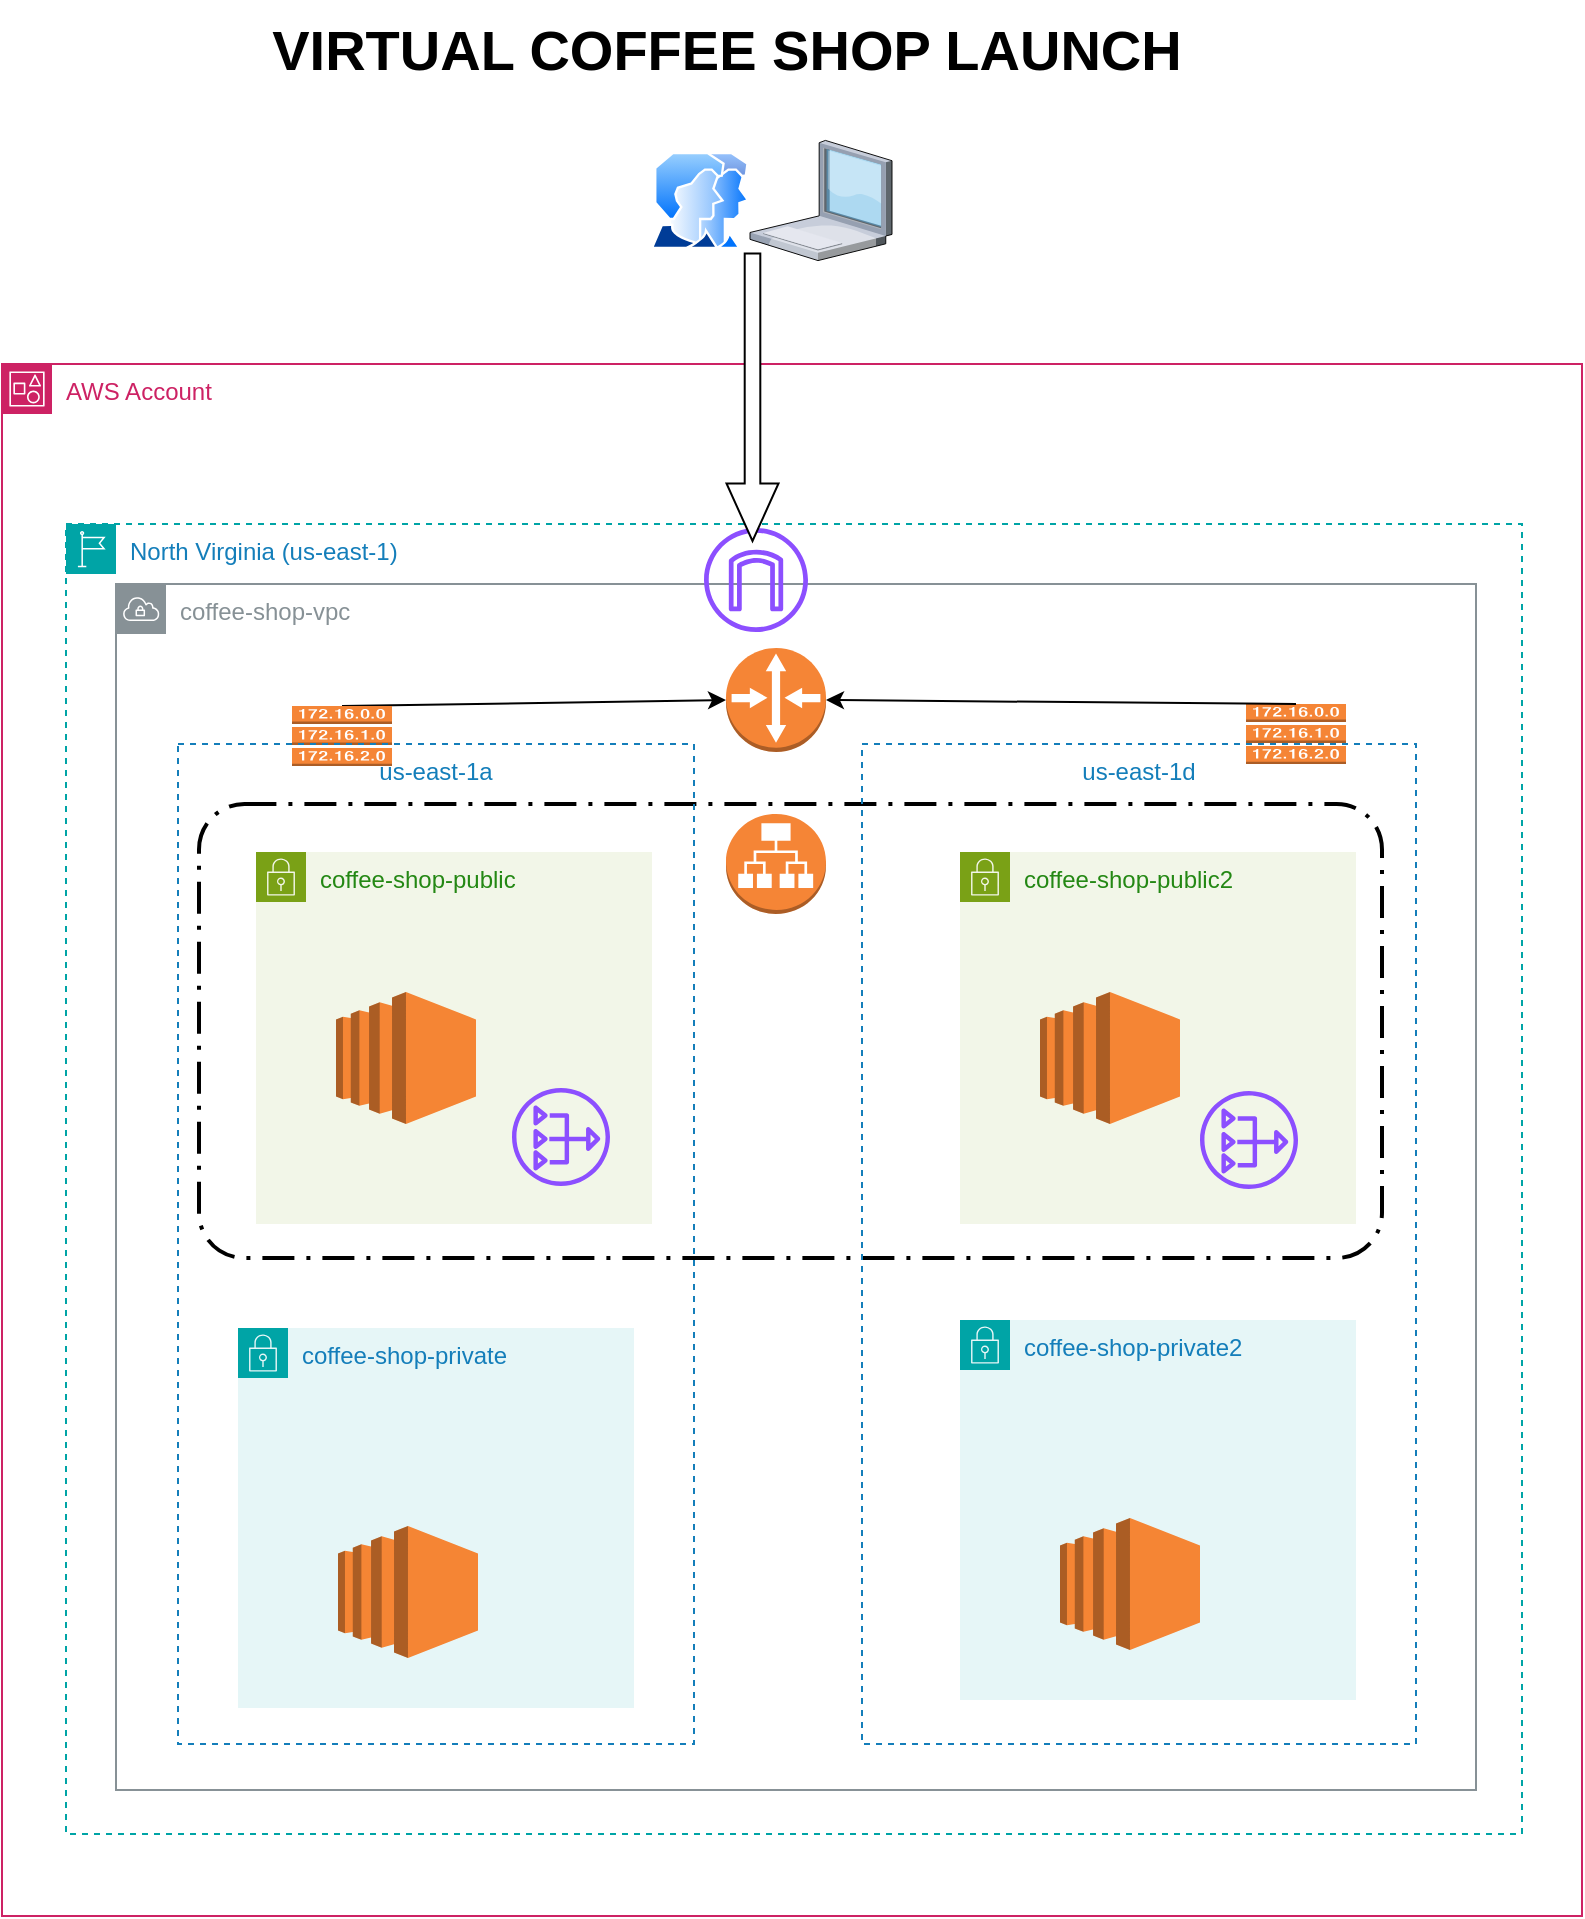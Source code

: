 <mxfile version="22.1.0" type="device">
  <diagram name="Page-1" id="Q93GWKoz6oxIqBlilN9t">
    <mxGraphModel dx="231" dy="221" grid="1" gridSize="10" guides="1" tooltips="1" connect="1" arrows="1" fold="1" page="1" pageScale="1" pageWidth="850" pageHeight="1100" math="0" shadow="0">
      <root>
        <mxCell id="0" />
        <mxCell id="1" parent="0" />
        <mxCell id="MvE2GIELEPy8BYKZNg8B-1" value="AWS Account" style="points=[[0,0],[0.25,0],[0.5,0],[0.75,0],[1,0],[1,0.25],[1,0.5],[1,0.75],[1,1],[0.75,1],[0.5,1],[0.25,1],[0,1],[0,0.75],[0,0.5],[0,0.25]];outlineConnect=0;gradientColor=none;html=1;whiteSpace=wrap;fontSize=12;fontStyle=0;container=1;pointerEvents=0;collapsible=0;recursiveResize=0;shape=mxgraph.aws4.group;grIcon=mxgraph.aws4.group_account;strokeColor=#CD2264;fillColor=none;verticalAlign=top;align=left;spacingLeft=30;fontColor=#CD2264;dashed=0;" vertex="1" parent="1">
          <mxGeometry x="28" y="200" width="790" height="776" as="geometry" />
        </mxCell>
        <mxCell id="MvE2GIELEPy8BYKZNg8B-27" value="" style="rounded=1;arcSize=10;dashed=1;fillColor=none;gradientColor=none;dashPattern=8 3 1 3;strokeWidth=2;" vertex="1" parent="MvE2GIELEPy8BYKZNg8B-1">
          <mxGeometry x="98.5" y="220" width="591.5" height="227" as="geometry" />
        </mxCell>
        <mxCell id="MvE2GIELEPy8BYKZNg8B-5" value="North Virginia (us-east-1)" style="points=[[0,0],[0.25,0],[0.5,0],[0.75,0],[1,0],[1,0.25],[1,0.5],[1,0.75],[1,1],[0.75,1],[0.5,1],[0.25,1],[0,1],[0,0.75],[0,0.5],[0,0.25]];outlineConnect=0;gradientColor=none;html=1;whiteSpace=wrap;fontSize=12;fontStyle=0;container=1;pointerEvents=0;collapsible=0;recursiveResize=0;shape=mxgraph.aws4.group;grIcon=mxgraph.aws4.group_region;strokeColor=#00A4A6;fillColor=none;verticalAlign=top;align=left;spacingLeft=30;fontColor=#147EBA;dashed=1;" vertex="1" parent="MvE2GIELEPy8BYKZNg8B-1">
          <mxGeometry x="32" y="80" width="728" height="655" as="geometry" />
        </mxCell>
        <mxCell id="MvE2GIELEPy8BYKZNg8B-2" value="coffee-shop-vpc" style="sketch=0;outlineConnect=0;gradientColor=none;html=1;whiteSpace=wrap;fontSize=12;fontStyle=0;shape=mxgraph.aws4.group;grIcon=mxgraph.aws4.group_vpc;strokeColor=#879196;fillColor=none;verticalAlign=top;align=left;spacingLeft=30;fontColor=#879196;dashed=0;" vertex="1" parent="MvE2GIELEPy8BYKZNg8B-5">
          <mxGeometry x="25" y="30" width="680" height="603" as="geometry" />
        </mxCell>
        <mxCell id="MvE2GIELEPy8BYKZNg8B-10" value="" style="sketch=0;outlineConnect=0;fontColor=#232F3E;gradientColor=none;fillColor=#8C4FFF;strokeColor=none;dashed=0;verticalLabelPosition=bottom;verticalAlign=top;align=center;html=1;fontSize=12;fontStyle=0;aspect=fixed;pointerEvents=1;shape=mxgraph.aws4.internet_gateway;" vertex="1" parent="MvE2GIELEPy8BYKZNg8B-5">
          <mxGeometry x="319" y="2" width="52" height="52" as="geometry" />
        </mxCell>
        <mxCell id="MvE2GIELEPy8BYKZNg8B-15" value="" style="outlineConnect=0;dashed=0;verticalLabelPosition=bottom;verticalAlign=top;align=center;html=1;shape=mxgraph.aws3.application_load_balancer;fillColor=#F58536;gradientColor=none;" vertex="1" parent="MvE2GIELEPy8BYKZNg8B-5">
          <mxGeometry x="330" y="145" width="50" height="50" as="geometry" />
        </mxCell>
        <mxCell id="MvE2GIELEPy8BYKZNg8B-28" value="" style="outlineConnect=0;dashed=0;verticalLabelPosition=bottom;verticalAlign=top;align=center;html=1;shape=mxgraph.aws3.route_table;fillColor=#F58536;gradientColor=none;" vertex="1" parent="MvE2GIELEPy8BYKZNg8B-5">
          <mxGeometry x="590" y="90" width="50" height="30" as="geometry" />
        </mxCell>
        <mxCell id="MvE2GIELEPy8BYKZNg8B-31" style="rounded=0;orthogonalLoop=1;jettySize=auto;html=1;exitX=0.5;exitY=0;exitDx=0;exitDy=0;exitPerimeter=0;entryX=0;entryY=0.5;entryDx=0;entryDy=0;entryPerimeter=0;" edge="1" parent="MvE2GIELEPy8BYKZNg8B-5" source="MvE2GIELEPy8BYKZNg8B-30" target="MvE2GIELEPy8BYKZNg8B-29">
          <mxGeometry relative="1" as="geometry" />
        </mxCell>
        <mxCell id="MvE2GIELEPy8BYKZNg8B-29" value="" style="outlineConnect=0;dashed=0;verticalLabelPosition=bottom;verticalAlign=top;align=center;html=1;shape=mxgraph.aws3.router;fillColor=#F58536;gradientColor=none;" vertex="1" parent="MvE2GIELEPy8BYKZNg8B-5">
          <mxGeometry x="330" y="62" width="50" height="52" as="geometry" />
        </mxCell>
        <mxCell id="MvE2GIELEPy8BYKZNg8B-30" value="" style="outlineConnect=0;dashed=0;verticalLabelPosition=bottom;verticalAlign=top;align=center;html=1;shape=mxgraph.aws3.route_table;fillColor=#F58536;gradientColor=none;" vertex="1" parent="MvE2GIELEPy8BYKZNg8B-5">
          <mxGeometry x="113" y="91" width="50" height="30" as="geometry" />
        </mxCell>
        <mxCell id="MvE2GIELEPy8BYKZNg8B-32" style="edgeStyle=none;rounded=0;orthogonalLoop=1;jettySize=auto;html=1;exitX=0.5;exitY=0;exitDx=0;exitDy=0;exitPerimeter=0;entryX=1;entryY=0.5;entryDx=0;entryDy=0;entryPerimeter=0;" edge="1" parent="MvE2GIELEPy8BYKZNg8B-5" source="MvE2GIELEPy8BYKZNg8B-28" target="MvE2GIELEPy8BYKZNg8B-29">
          <mxGeometry relative="1" as="geometry" />
        </mxCell>
        <mxCell id="MvE2GIELEPy8BYKZNg8B-6" value="us-east-1a" style="fillColor=none;strokeColor=#147EBA;dashed=1;verticalAlign=top;fontStyle=0;fontColor=#147EBA;whiteSpace=wrap;html=1;" vertex="1" parent="MvE2GIELEPy8BYKZNg8B-1">
          <mxGeometry x="88" y="190" width="258" height="500" as="geometry" />
        </mxCell>
        <mxCell id="MvE2GIELEPy8BYKZNg8B-7" value="us-east-1d" style="fillColor=none;strokeColor=#147EBA;dashed=1;verticalAlign=top;fontStyle=0;fontColor=#147EBA;whiteSpace=wrap;html=1;" vertex="1" parent="MvE2GIELEPy8BYKZNg8B-1">
          <mxGeometry x="430" y="190" width="277" height="500" as="geometry" />
        </mxCell>
        <mxCell id="MvE2GIELEPy8BYKZNg8B-8" value="coffee-shop-public" style="points=[[0,0],[0.25,0],[0.5,0],[0.75,0],[1,0],[1,0.25],[1,0.5],[1,0.75],[1,1],[0.75,1],[0.5,1],[0.25,1],[0,1],[0,0.75],[0,0.5],[0,0.25]];outlineConnect=0;gradientColor=none;html=1;whiteSpace=wrap;fontSize=12;fontStyle=0;container=1;pointerEvents=0;collapsible=0;recursiveResize=0;shape=mxgraph.aws4.group;grIcon=mxgraph.aws4.group_security_group;grStroke=0;strokeColor=#7AA116;fillColor=#F2F6E8;verticalAlign=top;align=left;spacingLeft=30;fontColor=#248814;dashed=0;" vertex="1" parent="MvE2GIELEPy8BYKZNg8B-1">
          <mxGeometry x="127" y="244" width="198" height="186" as="geometry" />
        </mxCell>
        <mxCell id="MvE2GIELEPy8BYKZNg8B-11" value="" style="outlineConnect=0;dashed=0;verticalLabelPosition=bottom;verticalAlign=top;align=center;html=1;shape=mxgraph.aws3.ec2;fillColor=#F58534;gradientColor=none;" vertex="1" parent="MvE2GIELEPy8BYKZNg8B-8">
          <mxGeometry x="40" y="70" width="70" height="66" as="geometry" />
        </mxCell>
        <mxCell id="MvE2GIELEPy8BYKZNg8B-9" value="coffee-shop-private" style="points=[[0,0],[0.25,0],[0.5,0],[0.75,0],[1,0],[1,0.25],[1,0.5],[1,0.75],[1,1],[0.75,1],[0.5,1],[0.25,1],[0,1],[0,0.75],[0,0.5],[0,0.25]];outlineConnect=0;gradientColor=none;html=1;whiteSpace=wrap;fontSize=12;fontStyle=0;container=1;pointerEvents=0;collapsible=0;recursiveResize=0;shape=mxgraph.aws4.group;grIcon=mxgraph.aws4.group_security_group;grStroke=0;strokeColor=#00A4A6;fillColor=#E6F6F7;verticalAlign=top;align=left;spacingLeft=30;fontColor=#147EBA;dashed=0;" vertex="1" parent="MvE2GIELEPy8BYKZNg8B-1">
          <mxGeometry x="118" y="482" width="198" height="190" as="geometry" />
        </mxCell>
        <mxCell id="MvE2GIELEPy8BYKZNg8B-12" value="" style="outlineConnect=0;dashed=0;verticalLabelPosition=bottom;verticalAlign=top;align=center;html=1;shape=mxgraph.aws3.ec2;fillColor=#F58534;gradientColor=none;" vertex="1" parent="MvE2GIELEPy8BYKZNg8B-9">
          <mxGeometry x="50" y="99" width="70" height="66" as="geometry" />
        </mxCell>
        <mxCell id="MvE2GIELEPy8BYKZNg8B-14" value="" style="sketch=0;outlineConnect=0;fontColor=#232F3E;gradientColor=none;fillColor=#8C4FFF;strokeColor=none;dashed=0;verticalLabelPosition=bottom;verticalAlign=top;align=center;html=1;fontSize=12;fontStyle=0;aspect=fixed;pointerEvents=1;shape=mxgraph.aws4.nat_gateway;" vertex="1" parent="MvE2GIELEPy8BYKZNg8B-1">
          <mxGeometry x="255" y="362" width="49" height="49" as="geometry" />
        </mxCell>
        <mxCell id="MvE2GIELEPy8BYKZNg8B-22" value="coffee-shop-public2" style="points=[[0,0],[0.25,0],[0.5,0],[0.75,0],[1,0],[1,0.25],[1,0.5],[1,0.75],[1,1],[0.75,1],[0.5,1],[0.25,1],[0,1],[0,0.75],[0,0.5],[0,0.25]];outlineConnect=0;gradientColor=none;html=1;whiteSpace=wrap;fontSize=12;fontStyle=0;container=1;pointerEvents=0;collapsible=0;recursiveResize=0;shape=mxgraph.aws4.group;grIcon=mxgraph.aws4.group_security_group;grStroke=0;strokeColor=#7AA116;fillColor=#F2F6E8;verticalAlign=top;align=left;spacingLeft=30;fontColor=#248814;dashed=0;" vertex="1" parent="MvE2GIELEPy8BYKZNg8B-1">
          <mxGeometry x="479" y="244" width="198" height="186" as="geometry" />
        </mxCell>
        <mxCell id="MvE2GIELEPy8BYKZNg8B-23" value="" style="outlineConnect=0;dashed=0;verticalLabelPosition=bottom;verticalAlign=top;align=center;html=1;shape=mxgraph.aws3.ec2;fillColor=#F58534;gradientColor=none;" vertex="1" parent="MvE2GIELEPy8BYKZNg8B-22">
          <mxGeometry x="40" y="70" width="70" height="66" as="geometry" />
        </mxCell>
        <mxCell id="MvE2GIELEPy8BYKZNg8B-24" value="" style="sketch=0;outlineConnect=0;fontColor=#232F3E;gradientColor=none;fillColor=#8C4FFF;strokeColor=none;dashed=0;verticalLabelPosition=bottom;verticalAlign=top;align=center;html=1;fontSize=12;fontStyle=0;aspect=fixed;pointerEvents=1;shape=mxgraph.aws4.nat_gateway;" vertex="1" parent="MvE2GIELEPy8BYKZNg8B-1">
          <mxGeometry x="599" y="363.5" width="49" height="49" as="geometry" />
        </mxCell>
        <mxCell id="MvE2GIELEPy8BYKZNg8B-25" value="coffee-shop-private2" style="points=[[0,0],[0.25,0],[0.5,0],[0.75,0],[1,0],[1,0.25],[1,0.5],[1,0.75],[1,1],[0.75,1],[0.5,1],[0.25,1],[0,1],[0,0.75],[0,0.5],[0,0.25]];outlineConnect=0;gradientColor=none;html=1;whiteSpace=wrap;fontSize=12;fontStyle=0;container=1;pointerEvents=0;collapsible=0;recursiveResize=0;shape=mxgraph.aws4.group;grIcon=mxgraph.aws4.group_security_group;grStroke=0;strokeColor=#00A4A6;fillColor=#E6F6F7;verticalAlign=top;align=left;spacingLeft=30;fontColor=#147EBA;dashed=0;" vertex="1" parent="MvE2GIELEPy8BYKZNg8B-1">
          <mxGeometry x="479" y="478" width="198" height="190" as="geometry" />
        </mxCell>
        <mxCell id="MvE2GIELEPy8BYKZNg8B-26" value="" style="outlineConnect=0;dashed=0;verticalLabelPosition=bottom;verticalAlign=top;align=center;html=1;shape=mxgraph.aws3.ec2;fillColor=#F58534;gradientColor=none;" vertex="1" parent="MvE2GIELEPy8BYKZNg8B-25">
          <mxGeometry x="50" y="99" width="70" height="66" as="geometry" />
        </mxCell>
        <mxCell id="MvE2GIELEPy8BYKZNg8B-4" value="VIRTUAL COFFEE SHOP LAUNCH" style="text;strokeColor=none;fillColor=none;html=1;fontSize=28;fontStyle=1;verticalAlign=middle;align=center;" vertex="1" parent="1">
          <mxGeometry x="150" y="18" width="480" height="50" as="geometry" />
        </mxCell>
        <mxCell id="MvE2GIELEPy8BYKZNg8B-18" value="" style="image;aspect=fixed;perimeter=ellipsePerimeter;html=1;align=center;shadow=0;dashed=0;spacingTop=3;image=img/lib/active_directory/user_accounts.svg;" vertex="1" parent="1">
          <mxGeometry x="352" y="94" width="50" height="48.5" as="geometry" />
        </mxCell>
        <mxCell id="MvE2GIELEPy8BYKZNg8B-19" value="" style="verticalLabelPosition=bottom;sketch=0;aspect=fixed;html=1;verticalAlign=top;strokeColor=none;align=center;outlineConnect=0;shape=mxgraph.citrix.laptop_1;" vertex="1" parent="1">
          <mxGeometry x="402" y="88.21" width="71" height="60.08" as="geometry" />
        </mxCell>
        <mxCell id="MvE2GIELEPy8BYKZNg8B-21" value="" style="shape=singleArrow;whiteSpace=wrap;html=1;rotation=90;" vertex="1" parent="1">
          <mxGeometry x="331.38" y="203.62" width="143.75" height="26" as="geometry" />
        </mxCell>
      </root>
    </mxGraphModel>
  </diagram>
</mxfile>
